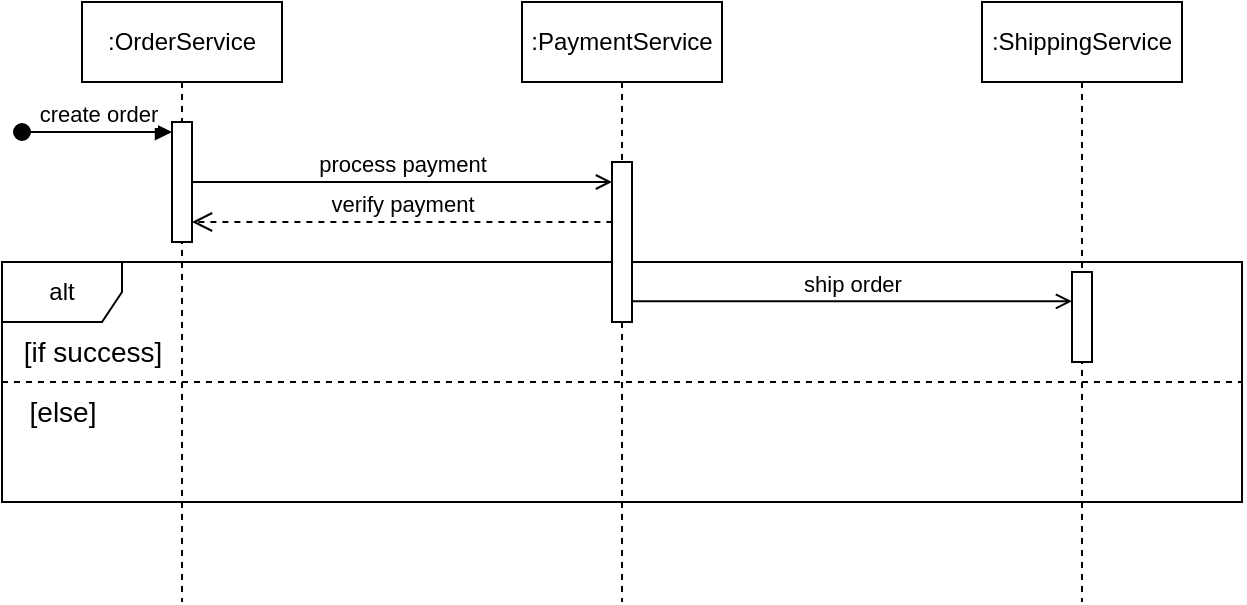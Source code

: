 <mxfile version="25.0.2">
  <diagram name="Page-1" id="2YBvvXClWsGukQMizWep">
    <mxGraphModel dx="989" dy="659" grid="1" gridSize="10" guides="1" tooltips="1" connect="1" arrows="1" fold="1" page="1" pageScale="1" pageWidth="850" pageHeight="1100" math="0" shadow="0">
      <root>
        <mxCell id="0" />
        <mxCell id="1" parent="0" />
        <mxCell id="Gd82pRtmjZizjpOE4tj5-10" value="alt" style="shape=umlFrame;whiteSpace=wrap;html=1;pointerEvents=0;" vertex="1" parent="1">
          <mxGeometry x="10" y="170" width="620" height="120" as="geometry" />
        </mxCell>
        <mxCell id="aM9ryv3xv72pqoxQDRHE-1" value=":OrderService" style="shape=umlLifeline;perimeter=lifelinePerimeter;whiteSpace=wrap;html=1;container=0;dropTarget=0;collapsible=0;recursiveResize=0;outlineConnect=0;portConstraint=eastwest;newEdgeStyle={&quot;edgeStyle&quot;:&quot;elbowEdgeStyle&quot;,&quot;elbow&quot;:&quot;vertical&quot;,&quot;curved&quot;:0,&quot;rounded&quot;:0};" parent="1" vertex="1">
          <mxGeometry x="50" y="40" width="100" height="300" as="geometry" />
        </mxCell>
        <mxCell id="aM9ryv3xv72pqoxQDRHE-3" value="create order" style="html=1;verticalAlign=bottom;startArrow=oval;endArrow=block;startSize=8;elbow=vertical;rounded=0;entryX=0;entryY=0;entryDx=0;entryDy=5;entryPerimeter=0;" parent="aM9ryv3xv72pqoxQDRHE-1" target="Gd82pRtmjZizjpOE4tj5-15" edge="1">
          <mxGeometry relative="1" as="geometry">
            <mxPoint x="-30" y="65" as="sourcePoint" />
            <mxPoint x="40" y="70" as="targetPoint" />
          </mxGeometry>
        </mxCell>
        <mxCell id="Gd82pRtmjZizjpOE4tj5-15" value="" style="html=1;points=[[0,0,0,0,5],[0,1,0,0,-5],[1,0,0,0,5],[1,1,0,0,-5]];perimeter=orthogonalPerimeter;outlineConnect=0;targetShapes=umlLifeline;portConstraint=eastwest;newEdgeStyle={&quot;curved&quot;:0,&quot;rounded&quot;:0};" vertex="1" parent="aM9ryv3xv72pqoxQDRHE-1">
          <mxGeometry x="45" y="60" width="10" height="60" as="geometry" />
        </mxCell>
        <mxCell id="aM9ryv3xv72pqoxQDRHE-5" value=":PaymentService" style="shape=umlLifeline;perimeter=lifelinePerimeter;whiteSpace=wrap;html=1;container=0;dropTarget=0;collapsible=0;recursiveResize=0;outlineConnect=0;portConstraint=eastwest;newEdgeStyle={&quot;edgeStyle&quot;:&quot;elbowEdgeStyle&quot;,&quot;elbow&quot;:&quot;vertical&quot;,&quot;curved&quot;:0,&quot;rounded&quot;:0};" parent="1" vertex="1">
          <mxGeometry x="270" y="40" width="100" height="300" as="geometry" />
        </mxCell>
        <mxCell id="Gd82pRtmjZizjpOE4tj5-16" value="" style="html=1;points=[[0,0,0,0,5],[0,1,0,0,-5],[1,0,0,0,5],[1,1,0,0,-5]];perimeter=orthogonalPerimeter;outlineConnect=0;targetShapes=umlLifeline;portConstraint=eastwest;newEdgeStyle={&quot;curved&quot;:0,&quot;rounded&quot;:0};" vertex="1" parent="aM9ryv3xv72pqoxQDRHE-5">
          <mxGeometry x="45" y="80" width="10" height="80" as="geometry" />
        </mxCell>
        <mxCell id="aM9ryv3xv72pqoxQDRHE-7" value="process payment" style="html=1;verticalAlign=bottom;endArrow=open;edgeStyle=elbowEdgeStyle;elbow=vertical;curved=0;rounded=0;endFill=0;" parent="1" source="Gd82pRtmjZizjpOE4tj5-15" target="Gd82pRtmjZizjpOE4tj5-16" edge="1">
          <mxGeometry relative="1" as="geometry">
            <mxPoint x="110" y="130" as="sourcePoint" />
            <Array as="points">
              <mxPoint x="180" y="130" />
            </Array>
            <mxPoint x="310" y="130" as="targetPoint" />
          </mxGeometry>
        </mxCell>
        <mxCell id="Gd82pRtmjZizjpOE4tj5-2" value=":ShippingService" style="shape=umlLifeline;perimeter=lifelinePerimeter;whiteSpace=wrap;html=1;container=0;dropTarget=0;collapsible=0;recursiveResize=0;outlineConnect=0;portConstraint=eastwest;newEdgeStyle={&quot;edgeStyle&quot;:&quot;elbowEdgeStyle&quot;,&quot;elbow&quot;:&quot;vertical&quot;,&quot;curved&quot;:0,&quot;rounded&quot;:0};" vertex="1" parent="1">
          <mxGeometry x="500" y="40" width="100" height="300" as="geometry" />
        </mxCell>
        <mxCell id="Gd82pRtmjZizjpOE4tj5-17" value="" style="html=1;points=[[0,0,0,0,5],[0,1,0,0,-5],[1,0,0,0,5],[1,1,0,0,-5]];perimeter=orthogonalPerimeter;outlineConnect=0;targetShapes=umlLifeline;portConstraint=eastwest;newEdgeStyle={&quot;curved&quot;:0,&quot;rounded&quot;:0};" vertex="1" parent="Gd82pRtmjZizjpOE4tj5-2">
          <mxGeometry x="45" y="135" width="10" height="45" as="geometry" />
        </mxCell>
        <mxCell id="Gd82pRtmjZizjpOE4tj5-4" value="ship order" style="html=1;verticalAlign=bottom;endArrow=open;edgeStyle=elbowEdgeStyle;elbow=vertical;curved=0;rounded=0;endFill=0;" edge="1" parent="1" source="Gd82pRtmjZizjpOE4tj5-16" target="Gd82pRtmjZizjpOE4tj5-17">
          <mxGeometry relative="1" as="geometry">
            <mxPoint x="320" y="189.66" as="sourcePoint" />
            <Array as="points">
              <mxPoint x="410" y="189.66" />
            </Array>
            <mxPoint x="550" y="189.66" as="targetPoint" />
          </mxGeometry>
        </mxCell>
        <mxCell id="Gd82pRtmjZizjpOE4tj5-5" value="verify payment" style="html=1;verticalAlign=bottom;endArrow=open;dashed=1;endSize=8;elbow=vertical;rounded=0;" edge="1" parent="1" target="Gd82pRtmjZizjpOE4tj5-15">
          <mxGeometry relative="1" as="geometry">
            <mxPoint x="100.0" y="150" as="targetPoint" />
            <mxPoint x="315.19" y="150" as="sourcePoint" />
          </mxGeometry>
        </mxCell>
        <mxCell id="Gd82pRtmjZizjpOE4tj5-12" value="&lt;font style=&quot;font-size: 14px;&quot;&gt;[if success]&lt;/font&gt;" style="text;html=1;align=center;verticalAlign=middle;resizable=0;points=[];autosize=1;strokeColor=none;fillColor=none;" vertex="1" parent="1">
          <mxGeometry x="10" y="200" width="90" height="30" as="geometry" />
        </mxCell>
        <mxCell id="Gd82pRtmjZizjpOE4tj5-13" value="" style="endArrow=none;dashed=1;html=1;rounded=0;exitX=0.002;exitY=0.448;exitDx=0;exitDy=0;exitPerimeter=0;" edge="1" parent="1">
          <mxGeometry width="50" height="50" relative="1" as="geometry">
            <mxPoint x="10.0" y="230.0" as="sourcePoint" />
            <mxPoint x="630" y="230" as="targetPoint" />
          </mxGeometry>
        </mxCell>
        <mxCell id="Gd82pRtmjZizjpOE4tj5-14" value="&lt;font style=&quot;font-size: 14px;&quot;&gt;[else]&lt;/font&gt;" style="text;html=1;align=center;verticalAlign=middle;resizable=0;points=[];autosize=1;strokeColor=none;fillColor=none;" vertex="1" parent="1">
          <mxGeometry x="10" y="230" width="60" height="30" as="geometry" />
        </mxCell>
      </root>
    </mxGraphModel>
  </diagram>
</mxfile>

